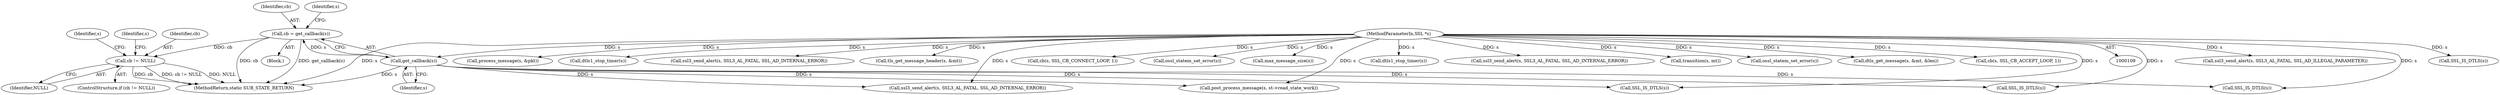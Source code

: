 digraph "0_openssl_4b390b6c3f8df925dc92a3dd6b022baa9a2f4650@pointer" {
"1000221" [label="(Call,cb != NULL)"];
"1000134" [label="(Call,cb = get_callback(s))"];
"1000136" [label="(Call,get_callback(s))"];
"1000110" [label="(MethodParameterIn,SSL *s)"];
"1000227" [label="(Identifier,s)"];
"1000416" [label="(Call,ssl3_send_alert(s, SSL3_AL_FATAL, SSL_AD_INTERNAL_ERROR))"];
"1000427" [label="(MethodReturn,static SUB_STATE_RETURN)"];
"1000260" [label="(Call,ssl3_send_alert(s, SSL3_AL_FATAL, SSL_AD_ILLEGAL_PARAMETER))"];
"1000385" [label="(Call,post_process_message(s, st->read_state_work))"];
"1000272" [label="(Call,SSL_IS_DTLS(s))"];
"1000136" [label="(Call,get_callback(s))"];
"1000336" [label="(Call,process_message(s, &pkt))"];
"1000110" [label="(MethodParameterIn,SSL *s)"];
"1000410" [label="(Call,dtls1_stop_timer(s))"];
"1000111" [label="(Block,)"];
"1000137" [label="(Identifier,s)"];
"1000135" [label="(Identifier,cb)"];
"1000325" [label="(Call,ssl3_send_alert(s, SSL3_AL_FATAL, SSL_AD_INTERNAL_ERROR))"];
"1000209" [label="(Call,tls_get_message_header(s, &mt))"];
"1000234" [label="(Call,cb(s, SSL_CB_CONNECT_LOOP, 1))"];
"1000244" [label="(Call,ossl_statem_set_error(s))"];
"1000257" [label="(Call,max_message_size(s))"];
"1000407" [label="(Call,SSL_IS_DTLS(s))"];
"1000356" [label="(Call,dtls1_stop_timer(s))"];
"1000301" [label="(Call,ssl3_send_alert(s, SSL3_AL_FATAL, SSL_AD_INTERNAL_ERROR))"];
"1000223" [label="(Identifier,NULL)"];
"1000241" [label="(Identifier,s)"];
"1000220" [label="(ControlStructure,if (cb != NULL))"];
"1000240" [label="(Call,transition(s, mt))"];
"1000423" [label="(Call,ossl_statem_set_error(s))"];
"1000221" [label="(Call,cb != NULL)"];
"1000199" [label="(Call,dtls_get_message(s, &mt, &len))"];
"1000229" [label="(Call,cb(s, SSL_CB_ACCEPT_LOOP, 1))"];
"1000140" [label="(Identifier,s)"];
"1000353" [label="(Call,SSL_IS_DTLS(s))"];
"1000222" [label="(Identifier,cb)"];
"1000134" [label="(Call,cb = get_callback(s))"];
"1000194" [label="(Call,SSL_IS_DTLS(s))"];
"1000221" -> "1000220"  [label="AST: "];
"1000221" -> "1000223"  [label="CFG: "];
"1000222" -> "1000221"  [label="AST: "];
"1000223" -> "1000221"  [label="AST: "];
"1000227" -> "1000221"  [label="CFG: "];
"1000241" -> "1000221"  [label="CFG: "];
"1000221" -> "1000427"  [label="DDG: cb != NULL"];
"1000221" -> "1000427"  [label="DDG: NULL"];
"1000221" -> "1000427"  [label="DDG: cb"];
"1000134" -> "1000221"  [label="DDG: cb"];
"1000134" -> "1000111"  [label="AST: "];
"1000134" -> "1000136"  [label="CFG: "];
"1000135" -> "1000134"  [label="AST: "];
"1000136" -> "1000134"  [label="AST: "];
"1000140" -> "1000134"  [label="CFG: "];
"1000134" -> "1000427"  [label="DDG: cb"];
"1000134" -> "1000427"  [label="DDG: get_callback(s)"];
"1000136" -> "1000134"  [label="DDG: s"];
"1000136" -> "1000137"  [label="CFG: "];
"1000137" -> "1000136"  [label="AST: "];
"1000136" -> "1000427"  [label="DDG: s"];
"1000110" -> "1000136"  [label="DDG: s"];
"1000136" -> "1000194"  [label="DDG: s"];
"1000136" -> "1000353"  [label="DDG: s"];
"1000136" -> "1000385"  [label="DDG: s"];
"1000136" -> "1000407"  [label="DDG: s"];
"1000136" -> "1000416"  [label="DDG: s"];
"1000110" -> "1000109"  [label="AST: "];
"1000110" -> "1000427"  [label="DDG: s"];
"1000110" -> "1000194"  [label="DDG: s"];
"1000110" -> "1000199"  [label="DDG: s"];
"1000110" -> "1000209"  [label="DDG: s"];
"1000110" -> "1000229"  [label="DDG: s"];
"1000110" -> "1000234"  [label="DDG: s"];
"1000110" -> "1000240"  [label="DDG: s"];
"1000110" -> "1000244"  [label="DDG: s"];
"1000110" -> "1000257"  [label="DDG: s"];
"1000110" -> "1000260"  [label="DDG: s"];
"1000110" -> "1000272"  [label="DDG: s"];
"1000110" -> "1000301"  [label="DDG: s"];
"1000110" -> "1000325"  [label="DDG: s"];
"1000110" -> "1000336"  [label="DDG: s"];
"1000110" -> "1000353"  [label="DDG: s"];
"1000110" -> "1000356"  [label="DDG: s"];
"1000110" -> "1000385"  [label="DDG: s"];
"1000110" -> "1000407"  [label="DDG: s"];
"1000110" -> "1000410"  [label="DDG: s"];
"1000110" -> "1000416"  [label="DDG: s"];
"1000110" -> "1000423"  [label="DDG: s"];
}
